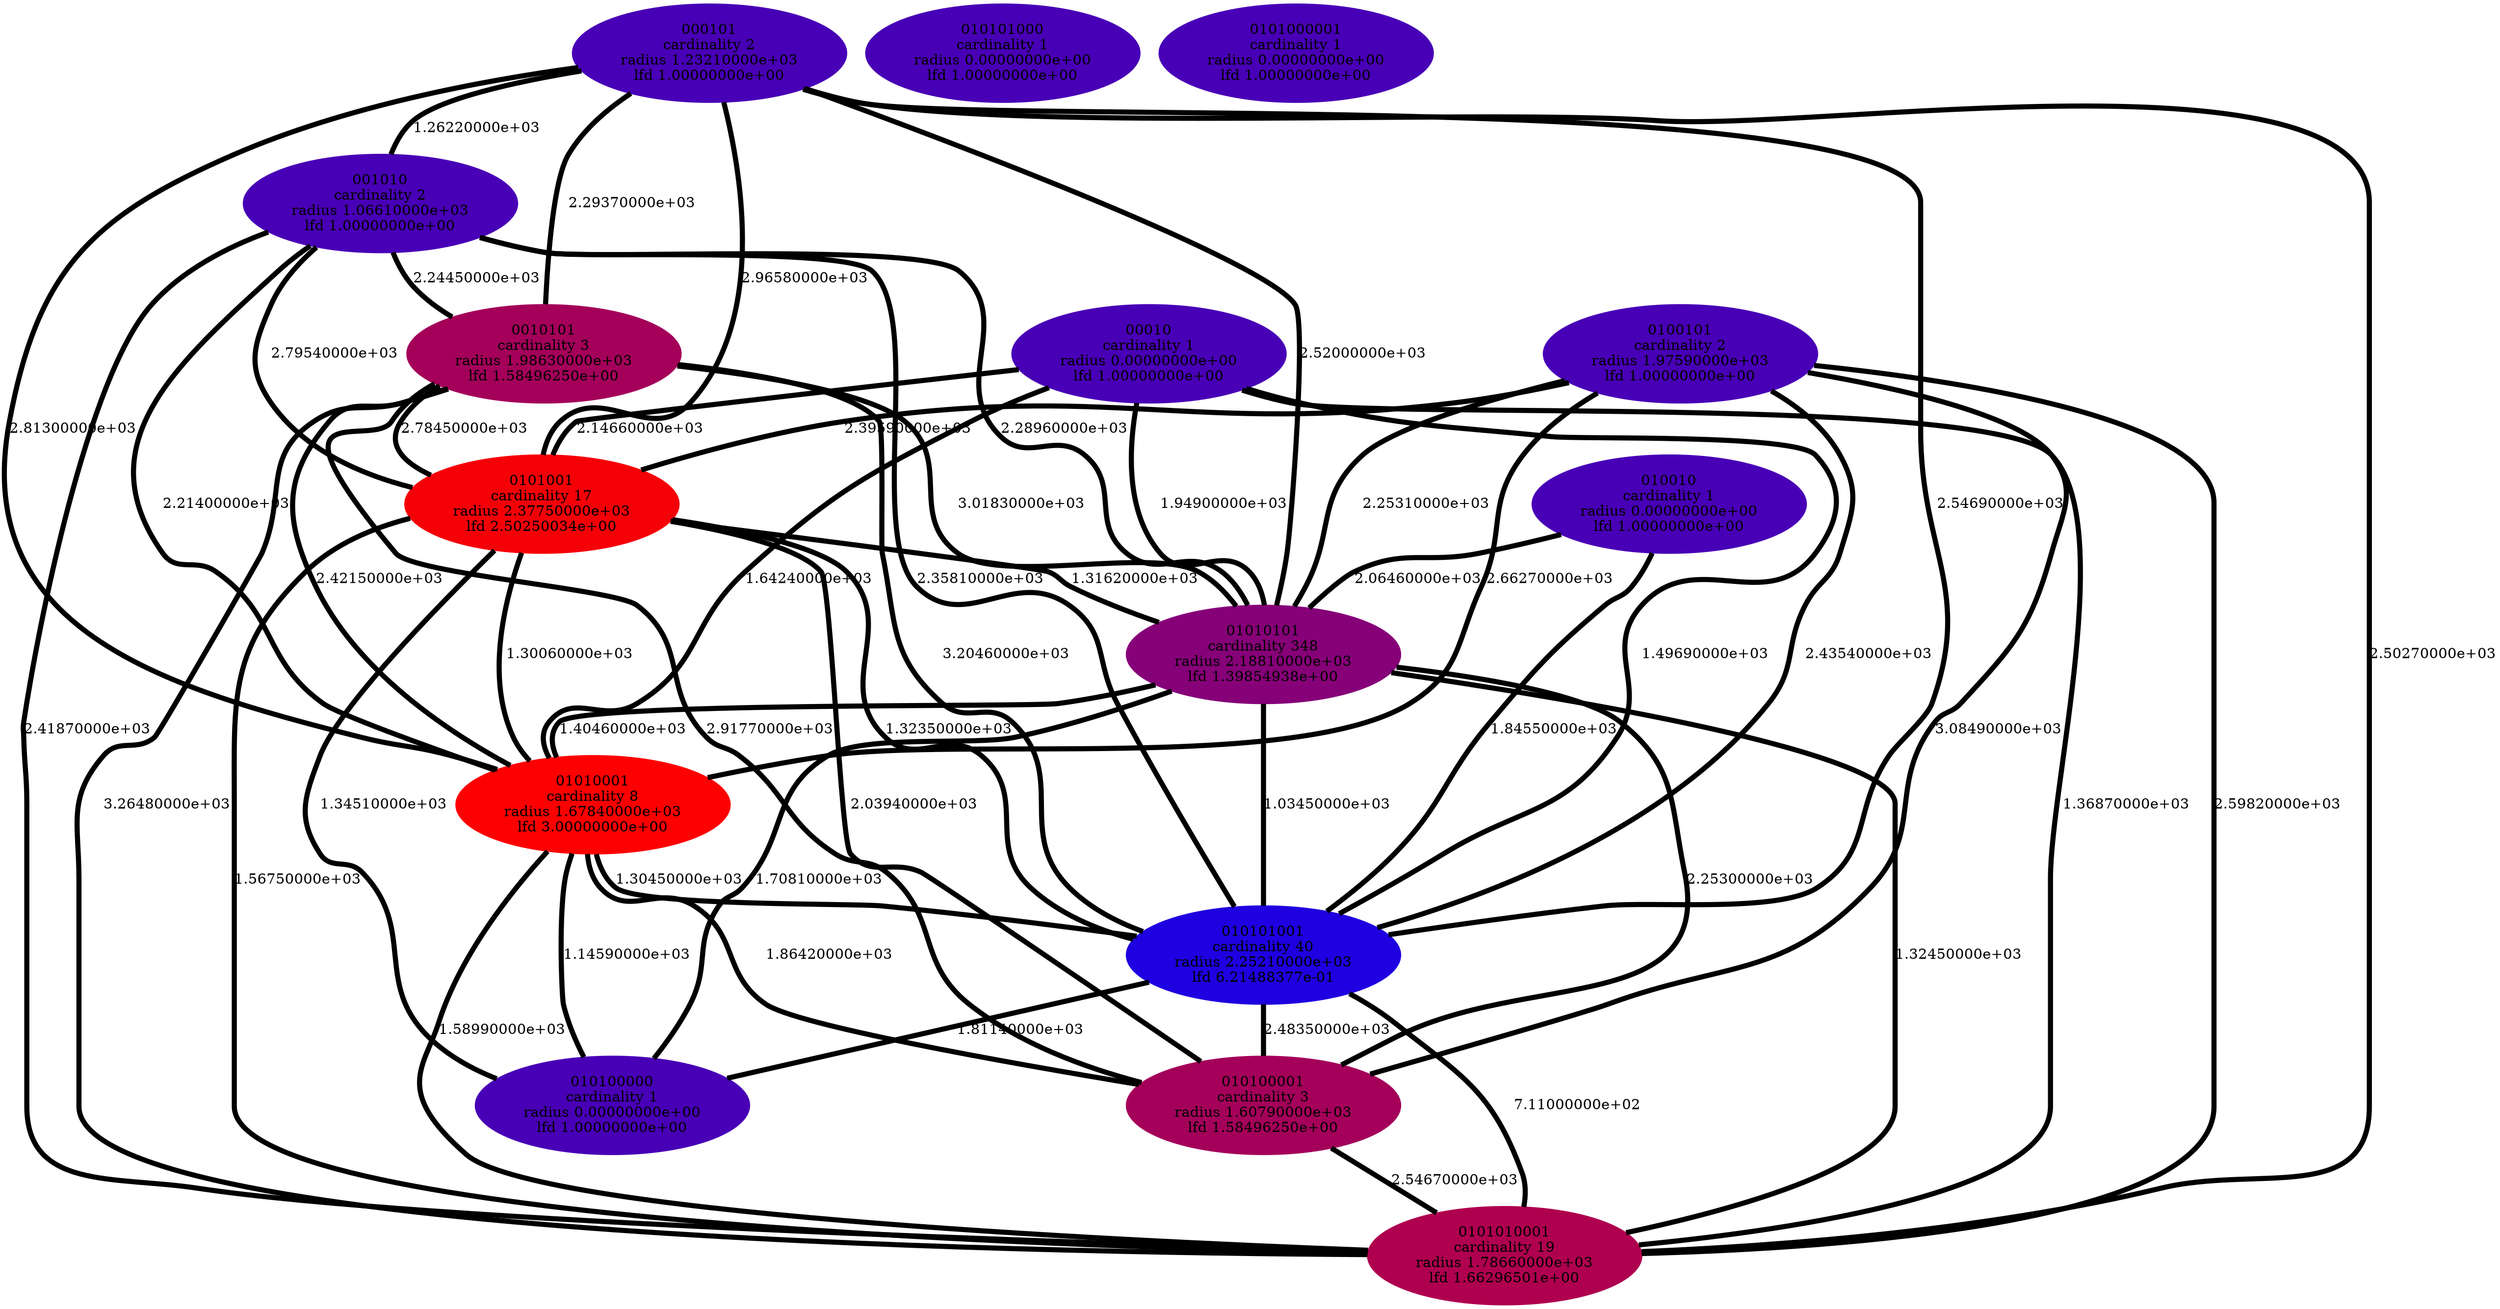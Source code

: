 graph cluster_cardinality_optimal_11 {
    edge[style=solid, penwidth="5", labeldistance="10"]
    0010101 [label="0010101\ncardinality 3\nradius 1.98630000e+03\nlfd 1.58496250e+00", color="#A4005A", style="filled"]
    01010001 [label="01010001\ncardinality 8\nradius 1.67840000e+03\nlfd 3.00000000e+00", color="#FD0001", style="filled"]
    001010 [label="001010\ncardinality 2\nradius 1.06610000e+03\nlfd 1.00000000e+00", color="#4800B6", style="filled"]
    010100000 [label="010100000\ncardinality 1\nradius 0.00000000e+00\nlfd 1.00000000e+00", color="#4800B6", style="filled"]
    010101000 [label="010101000\ncardinality 1\nradius 0.00000000e+00\nlfd 1.00000000e+00", color="#4800B6", style="filled"]
    0101001 [label="0101001\ncardinality 17\nradius 2.37750000e+03\nlfd 2.50250034e+00", color="#F60008", style="filled"]
    01010101 [label="01010101\ncardinality 348\nradius 2.18810000e+03\nlfd 1.39854938e+00", color="#860078", style="filled"]
    000101 [label="000101\ncardinality 2\nradius 1.23210000e+03\nlfd 1.00000000e+00", color="#4800B6", style="filled"]
    010100001 [label="010100001\ncardinality 3\nradius 1.60790000e+03\nlfd 1.58496250e+00", color="#A4005A", style="filled"]
    010101001 [label="010101001\ncardinality 40\nradius 2.25210000e+03\nlfd 6.21488377e-01", color="#1E00E0", style="filled"]
    0101010001 [label="0101010001\ncardinality 19\nradius 1.78660000e+03\nlfd 1.66296501e+00", color="#AF004F", style="filled"]
    0101000001 [label="0101000001\ncardinality 1\nradius 0.00000000e+00\nlfd 1.00000000e+00", color="#4800B6", style="filled"]
    00010 [label="00010\ncardinality 1\nradius 0.00000000e+00\nlfd 1.00000000e+00", color="#4800B6", style="filled"]
    010010 [label="010010\ncardinality 1\nradius 0.00000000e+00\nlfd 1.00000000e+00", color="#4800B6", style="filled"]
    0100101 [label="0100101\ncardinality 2\nradius 1.97590000e+03\nlfd 1.00000000e+00", color="#4800B6", style="filled"]
    0100101 -- 01010001 [label="2.66270000e+03"]
    000101 -- 0010101 [label="2.29370000e+03"]
    00010 -- 0101010001 [label="1.36870000e+03"]
    0010101 -- 010101001 [label="3.20460000e+03"]
    0100101 -- 010101001 [label="2.43540000e+03"]
    0010101 -- 010100001 [label="2.91770000e+03"]
    001010 -- 010101001 [label="2.35810000e+03"]
    00010 -- 01010101 [label="1.94900000e+03"]
    01010001 -- 010100001 [label="1.86420000e+03"]
    001010 -- 01010001 [label="2.21400000e+03"]
    0100101 -- 01010101 [label="2.25310000e+03"]
    0101001 -- 010101001 [label="1.32350000e+03"]
    000101 -- 01010101 [label="2.52000000e+03"]
    010101001 -- 0101010001 [label="7.11000000e+02"]
    01010101 -- 010100000 [label="1.70810000e+03"]
    000101 -- 0101010001 [label="2.50270000e+03"]
    010101001 -- 010100001 [label="2.48350000e+03"]
    0101001 -- 010100001 [label="2.03940000e+03"]
    0101001 -- 01010001 [label="1.30060000e+03"]
    00010 -- 01010001 [label="1.64240000e+03"]
    000101 -- 001010 [label="1.26220000e+03"]
    001010 -- 0010101 [label="2.24450000e+03"]
    01010001 -- 010100000 [label="1.14590000e+03"]
    010010 -- 010101001 [label="1.84550000e+03"]
    01010101 -- 010100001 [label="2.25300000e+03"]
    010100001 -- 0101010001 [label="2.54670000e+03"]
    0101001 -- 01010101 [label="1.31620000e+03"]
    0010101 -- 01010001 [label="2.42150000e+03"]
    000101 -- 01010001 [label="2.81300000e+03"]
    010101001 -- 010100000 [label="1.81140000e+03"]
    01010101 -- 01010001 [label="1.40460000e+03"]
    000101 -- 010101001 [label="2.54690000e+03"]
    01010101 -- 0101010001 [label="1.32450000e+03"]
    00010 -- 0101001 [label="2.14660000e+03"]
    0010101 -- 01010101 [label="3.01830000e+03"]
    001010 -- 01010101 [label="2.28960000e+03"]
    01010101 -- 010101001 [label="1.03450000e+03"]
    0101001 -- 010100000 [label="1.34510000e+03"]
    01010001 -- 0101010001 [label="1.58990000e+03"]
    010010 -- 01010101 [label="2.06460000e+03"]
    0010101 -- 0101010001 [label="3.26480000e+03"]
    01010001 -- 010101001 [label="1.30450000e+03"]
    0100101 -- 0101010001 [label="2.59820000e+03"]
    0100101 -- 010100001 [label="3.08490000e+03"]
    00010 -- 010101001 [label="1.49690000e+03"]
    0101001 -- 0101010001 [label="1.56750000e+03"]
    001010 -- 0101010001 [label="2.41870000e+03"]
    0010101 -- 0101001 [label="2.78450000e+03"]
    000101 -- 0101001 [label="2.96580000e+03"]
    001010 -- 0101001 [label="2.79540000e+03"]
    0100101 -- 0101001 [label="2.39590000e+03"]
}
